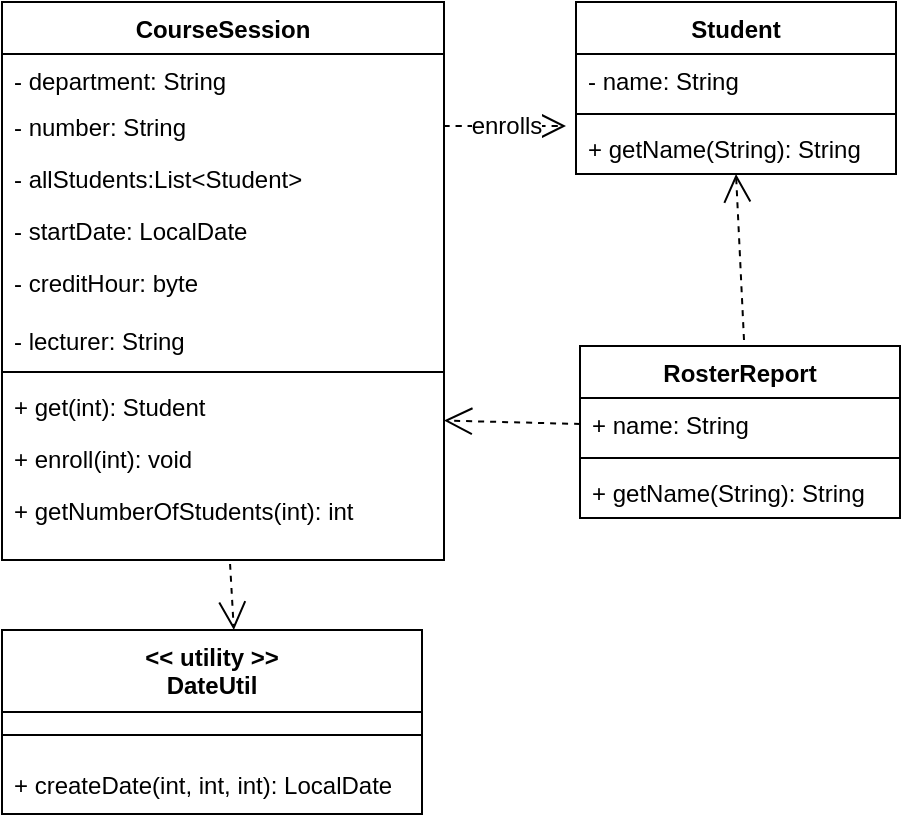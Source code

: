 <mxfile scale="1" border="0" version="22.1.22" type="embed">
  <diagram name="Page-1" id="OhgWvvb14NKu598vO4sx">
    <mxGraphModel dx="707" dy="1216" grid="0" gridSize="10" guides="1" tooltips="1" connect="1" arrows="1" fold="1" page="0" pageScale="1" pageWidth="850" pageHeight="1100" math="0" shadow="0">
      <root>
        <mxCell id="0" />
        <mxCell id="1" parent="0" />
        <mxCell id="MK_ACzIMLz2KjIdmvYMH-1" value="Student" style="swimlane;fontStyle=1;align=center;verticalAlign=top;childLayout=stackLayout;horizontal=1;startSize=26;horizontalStack=0;resizeParent=1;resizeParentMax=0;resizeLast=0;collapsible=1;marginBottom=0;whiteSpace=wrap;html=1;" parent="1" vertex="1">
          <mxGeometry x="200" y="-122" width="160" height="86" as="geometry" />
        </mxCell>
        <mxCell id="MK_ACzIMLz2KjIdmvYMH-2" value="- name: String" style="text;strokeColor=none;fillColor=none;align=left;verticalAlign=top;spacingLeft=4;spacingRight=4;overflow=hidden;rotatable=0;points=[[0,0.5],[1,0.5]];portConstraint=eastwest;whiteSpace=wrap;html=1;" parent="MK_ACzIMLz2KjIdmvYMH-1" vertex="1">
          <mxGeometry y="26" width="160" height="26" as="geometry" />
        </mxCell>
        <mxCell id="MK_ACzIMLz2KjIdmvYMH-3" value="" style="line;strokeWidth=1;fillColor=none;align=left;verticalAlign=middle;spacingTop=-1;spacingLeft=3;spacingRight=3;rotatable=0;labelPosition=right;points=[];portConstraint=eastwest;strokeColor=inherit;" parent="MK_ACzIMLz2KjIdmvYMH-1" vertex="1">
          <mxGeometry y="52" width="160" height="8" as="geometry" />
        </mxCell>
        <mxCell id="MK_ACzIMLz2KjIdmvYMH-4" value="+ getName(String): String" style="text;strokeColor=none;fillColor=none;align=left;verticalAlign=top;spacingLeft=4;spacingRight=4;overflow=hidden;rotatable=0;points=[[0,0.5],[1,0.5]];portConstraint=eastwest;whiteSpace=wrap;html=1;" parent="MK_ACzIMLz2KjIdmvYMH-1" vertex="1">
          <mxGeometry y="60" width="160" height="26" as="geometry" />
        </mxCell>
        <mxCell id="MK_ACzIMLz2KjIdmvYMH-5" value="CourseSession" style="swimlane;fontStyle=1;align=center;verticalAlign=top;childLayout=stackLayout;horizontal=1;startSize=26;horizontalStack=0;resizeParent=1;resizeParentMax=0;resizeLast=0;collapsible=1;marginBottom=0;whiteSpace=wrap;html=1;" parent="1" vertex="1">
          <mxGeometry x="-87" y="-122" width="221" height="279" as="geometry" />
        </mxCell>
        <mxCell id="MK_ACzIMLz2KjIdmvYMH-6" value="- department: String" style="text;strokeColor=none;fillColor=none;align=left;verticalAlign=top;spacingLeft=4;spacingRight=4;overflow=hidden;rotatable=0;points=[[0,0.5],[1,0.5]];portConstraint=eastwest;whiteSpace=wrap;html=1;" parent="MK_ACzIMLz2KjIdmvYMH-5" vertex="1">
          <mxGeometry y="26" width="221" height="23" as="geometry" />
        </mxCell>
        <mxCell id="MK_ACzIMLz2KjIdmvYMH-25" value="- number: String" style="text;strokeColor=none;fillColor=none;align=left;verticalAlign=top;spacingLeft=4;spacingRight=4;overflow=hidden;rotatable=0;points=[[0,0.5],[1,0.5]];portConstraint=eastwest;whiteSpace=wrap;html=1;" parent="MK_ACzIMLz2KjIdmvYMH-5" vertex="1">
          <mxGeometry y="49" width="221" height="26" as="geometry" />
        </mxCell>
        <mxCell id="MK_ACzIMLz2KjIdmvYMH-26" value="- allStudents:List&amp;lt;Student&amp;gt;" style="text;strokeColor=none;fillColor=none;align=left;verticalAlign=top;spacingLeft=4;spacingRight=4;overflow=hidden;rotatable=0;points=[[0,0.5],[1,0.5]];portConstraint=eastwest;whiteSpace=wrap;html=1;" parent="MK_ACzIMLz2KjIdmvYMH-5" vertex="1">
          <mxGeometry y="75" width="221" height="26" as="geometry" />
        </mxCell>
        <mxCell id="MK_ACzIMLz2KjIdmvYMH-27" value="- startDate: LocalDate" style="text;strokeColor=none;fillColor=none;align=left;verticalAlign=top;spacingLeft=4;spacingRight=4;overflow=hidden;rotatable=0;points=[[0,0.5],[1,0.5]];portConstraint=eastwest;whiteSpace=wrap;html=1;" parent="MK_ACzIMLz2KjIdmvYMH-5" vertex="1">
          <mxGeometry y="101" width="221" height="26" as="geometry" />
        </mxCell>
        <mxCell id="MK_ACzIMLz2KjIdmvYMH-28" value="- creditHour: byte" style="text;strokeColor=none;fillColor=none;align=left;verticalAlign=top;spacingLeft=4;spacingRight=4;overflow=hidden;rotatable=0;points=[[0,0.5],[1,0.5]];portConstraint=eastwest;whiteSpace=wrap;html=1;" parent="MK_ACzIMLz2KjIdmvYMH-5" vertex="1">
          <mxGeometry y="127" width="221" height="29" as="geometry" />
        </mxCell>
        <mxCell id="MK_ACzIMLz2KjIdmvYMH-29" value="- lecturer: String" style="text;strokeColor=none;fillColor=none;align=left;verticalAlign=top;spacingLeft=4;spacingRight=4;overflow=hidden;rotatable=0;points=[[0,0.5],[1,0.5]];portConstraint=eastwest;whiteSpace=wrap;html=1;" parent="MK_ACzIMLz2KjIdmvYMH-5" vertex="1">
          <mxGeometry y="156" width="221" height="25" as="geometry" />
        </mxCell>
        <mxCell id="MK_ACzIMLz2KjIdmvYMH-7" value="" style="line;strokeWidth=1;fillColor=none;align=left;verticalAlign=middle;spacingTop=-1;spacingLeft=3;spacingRight=3;rotatable=0;labelPosition=right;points=[];portConstraint=eastwest;strokeColor=inherit;" parent="MK_ACzIMLz2KjIdmvYMH-5" vertex="1">
          <mxGeometry y="181" width="221" height="8" as="geometry" />
        </mxCell>
        <mxCell id="MK_ACzIMLz2KjIdmvYMH-8" value="+ get(int): Student" style="text;strokeColor=none;fillColor=none;align=left;verticalAlign=top;spacingLeft=4;spacingRight=4;overflow=hidden;rotatable=0;points=[[0,0.5],[1,0.5]];portConstraint=eastwest;whiteSpace=wrap;html=1;" parent="MK_ACzIMLz2KjIdmvYMH-5" vertex="1">
          <mxGeometry y="189" width="221" height="26" as="geometry" />
        </mxCell>
        <mxCell id="MK_ACzIMLz2KjIdmvYMH-30" value="+ enroll(int): void" style="text;strokeColor=none;fillColor=none;align=left;verticalAlign=top;spacingLeft=4;spacingRight=4;overflow=hidden;rotatable=0;points=[[0,0.5],[1,0.5]];portConstraint=eastwest;whiteSpace=wrap;html=1;" parent="MK_ACzIMLz2KjIdmvYMH-5" vertex="1">
          <mxGeometry y="215" width="221" height="26" as="geometry" />
        </mxCell>
        <mxCell id="MK_ACzIMLz2KjIdmvYMH-31" value="+ getNumberOfStudents(int): int" style="text;strokeColor=none;fillColor=none;align=left;verticalAlign=top;spacingLeft=4;spacingRight=4;overflow=hidden;rotatable=0;points=[[0,0.5],[1,0.5]];portConstraint=eastwest;whiteSpace=wrap;html=1;" parent="MK_ACzIMLz2KjIdmvYMH-5" vertex="1">
          <mxGeometry y="241" width="221" height="38" as="geometry" />
        </mxCell>
        <mxCell id="MK_ACzIMLz2KjIdmvYMH-13" value="&amp;lt;&amp;lt; utility &amp;gt;&amp;gt;&lt;br&gt;DateUtil&lt;br&gt;" style="swimlane;fontStyle=1;align=center;verticalAlign=top;childLayout=stackLayout;horizontal=1;startSize=41;horizontalStack=0;resizeParent=1;resizeParentMax=0;resizeLast=0;collapsible=1;marginBottom=0;whiteSpace=wrap;html=1;" parent="1" vertex="1">
          <mxGeometry x="-87" y="192" width="210" height="92" as="geometry" />
        </mxCell>
        <mxCell id="MK_ACzIMLz2KjIdmvYMH-15" value="" style="line;strokeWidth=1;fillColor=none;align=left;verticalAlign=middle;spacingTop=-1;spacingLeft=3;spacingRight=3;rotatable=0;labelPosition=right;points=[];portConstraint=eastwest;strokeColor=inherit;" parent="MK_ACzIMLz2KjIdmvYMH-13" vertex="1">
          <mxGeometry y="41" width="210" height="23" as="geometry" />
        </mxCell>
        <mxCell id="MK_ACzIMLz2KjIdmvYMH-16" value="&lt;div style=&quot;text-align: justify;&quot;&gt;&lt;span style=&quot;background-color: initial;&quot;&gt;+ createDate(int, int, int): LocalDate&lt;/span&gt;&lt;/div&gt;" style="text;strokeColor=none;fillColor=none;align=left;verticalAlign=top;spacingLeft=4;spacingRight=4;overflow=hidden;rotatable=0;points=[[0,0.5],[1,0.5]];portConstraint=eastwest;whiteSpace=wrap;html=1;" parent="MK_ACzIMLz2KjIdmvYMH-13" vertex="1">
          <mxGeometry y="64" width="210" height="28" as="geometry" />
        </mxCell>
        <mxCell id="MK_ACzIMLz2KjIdmvYMH-21" value="RosterReport" style="swimlane;fontStyle=1;align=center;verticalAlign=top;childLayout=stackLayout;horizontal=1;startSize=26;horizontalStack=0;resizeParent=1;resizeParentMax=0;resizeLast=0;collapsible=1;marginBottom=0;whiteSpace=wrap;html=1;" parent="1" vertex="1">
          <mxGeometry x="202" y="50" width="160" height="86" as="geometry" />
        </mxCell>
        <mxCell id="MK_ACzIMLz2KjIdmvYMH-22" value="+ name: String" style="text;strokeColor=none;fillColor=none;align=left;verticalAlign=top;spacingLeft=4;spacingRight=4;overflow=hidden;rotatable=0;points=[[0,0.5],[1,0.5]];portConstraint=eastwest;whiteSpace=wrap;html=1;" parent="MK_ACzIMLz2KjIdmvYMH-21" vertex="1">
          <mxGeometry y="26" width="160" height="26" as="geometry" />
        </mxCell>
        <mxCell id="MK_ACzIMLz2KjIdmvYMH-23" value="" style="line;strokeWidth=1;fillColor=none;align=left;verticalAlign=middle;spacingTop=-1;spacingLeft=3;spacingRight=3;rotatable=0;labelPosition=right;points=[];portConstraint=eastwest;strokeColor=inherit;" parent="MK_ACzIMLz2KjIdmvYMH-21" vertex="1">
          <mxGeometry y="52" width="160" height="8" as="geometry" />
        </mxCell>
        <mxCell id="MK_ACzIMLz2KjIdmvYMH-24" value="+ getName(String): String" style="text;strokeColor=none;fillColor=none;align=left;verticalAlign=top;spacingLeft=4;spacingRight=4;overflow=hidden;rotatable=0;points=[[0,0.5],[1,0.5]];portConstraint=eastwest;whiteSpace=wrap;html=1;" parent="MK_ACzIMLz2KjIdmvYMH-21" vertex="1">
          <mxGeometry y="60" width="160" height="26" as="geometry" />
        </mxCell>
        <mxCell id="MK_ACzIMLz2KjIdmvYMH-35" value="enrolls" style="endArrow=open;endSize=12;dashed=1;html=1;rounded=0;fontSize=12;curved=1;exitX=1;exitY=0.5;exitDx=0;exitDy=0;" parent="1" source="MK_ACzIMLz2KjIdmvYMH-25" edge="1">
          <mxGeometry x="0.016" width="160" relative="1" as="geometry">
            <mxPoint x="108" y="200" as="sourcePoint" />
            <mxPoint x="195" y="-60" as="targetPoint" />
            <mxPoint as="offset" />
          </mxGeometry>
        </mxCell>
        <mxCell id="MK_ACzIMLz2KjIdmvYMH-36" value="" style="endArrow=open;endSize=12;dashed=1;html=1;rounded=0;fontSize=12;curved=1;entryX=0.5;entryY=1;entryDx=0;entryDy=0;" parent="1" target="MK_ACzIMLz2KjIdmvYMH-1" edge="1">
          <mxGeometry x="0.016" width="160" relative="1" as="geometry">
            <mxPoint x="284" y="47" as="sourcePoint" />
            <mxPoint x="205" y="-50" as="targetPoint" />
            <mxPoint as="offset" />
          </mxGeometry>
        </mxCell>
        <mxCell id="MK_ACzIMLz2KjIdmvYMH-37" value="" style="endArrow=open;endSize=12;dashed=1;html=1;rounded=0;fontSize=12;curved=1;exitX=0;exitY=0.5;exitDx=0;exitDy=0;entryX=1;entryY=0.75;entryDx=0;entryDy=0;" parent="1" source="MK_ACzIMLz2KjIdmvYMH-22" target="MK_ACzIMLz2KjIdmvYMH-5" edge="1">
          <mxGeometry x="0.029" width="160" relative="1" as="geometry">
            <mxPoint x="154" y="-40" as="sourcePoint" />
            <mxPoint x="215" y="-40" as="targetPoint" />
            <mxPoint as="offset" />
          </mxGeometry>
        </mxCell>
        <mxCell id="MK_ACzIMLz2KjIdmvYMH-39" value="" style="endArrow=open;endSize=12;dashed=1;html=1;rounded=0;fontSize=12;curved=1;exitX=0.516;exitY=1.053;exitDx=0;exitDy=0;exitPerimeter=0;entryX=0.552;entryY=0;entryDx=0;entryDy=0;entryPerimeter=0;" parent="1" source="MK_ACzIMLz2KjIdmvYMH-31" target="MK_ACzIMLz2KjIdmvYMH-13" edge="1">
          <mxGeometry x="0.025" width="160" relative="1" as="geometry">
            <mxPoint x="164" y="-30" as="sourcePoint" />
            <mxPoint x="40" y="235" as="targetPoint" />
            <mxPoint as="offset" />
          </mxGeometry>
        </mxCell>
      </root>
    </mxGraphModel>
  </diagram>
</mxfile>
